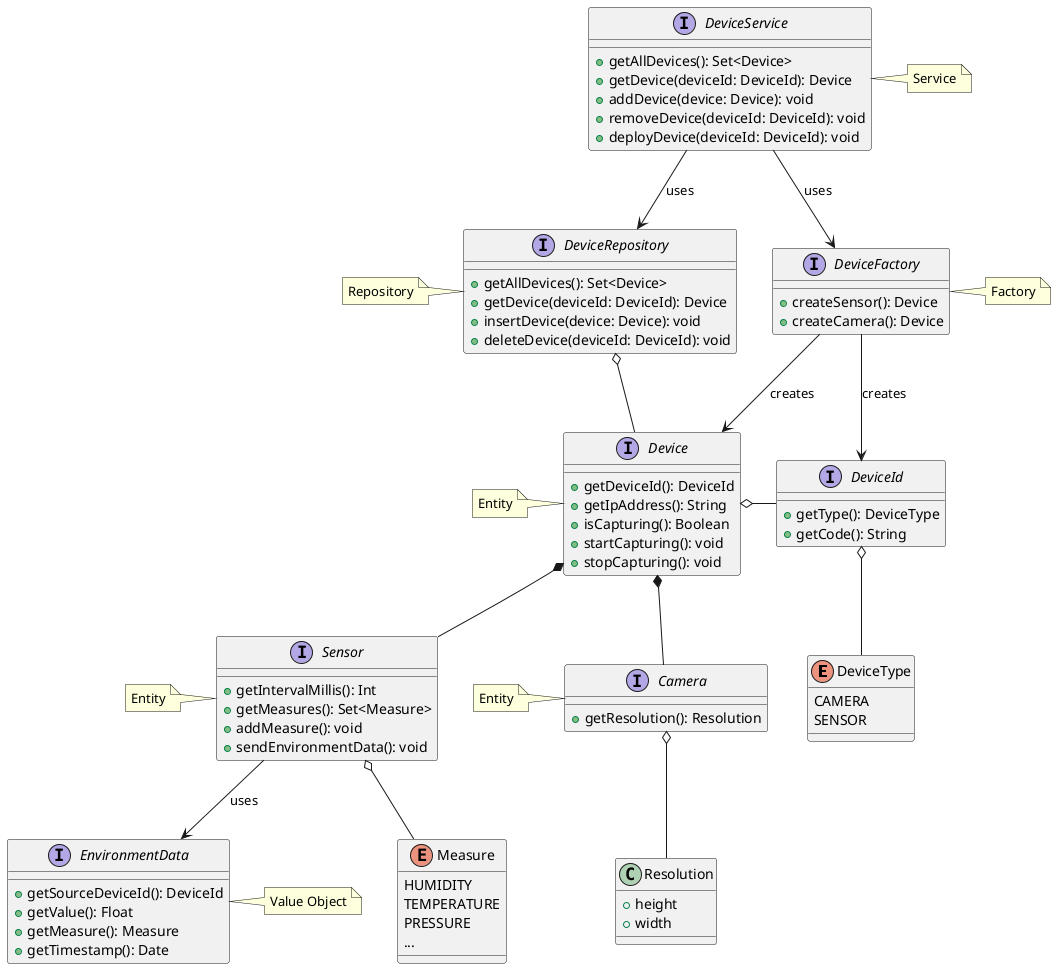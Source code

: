 @startuml

enum DeviceType {
  CAMERA
  SENSOR
}

interface DeviceId {
 + getType(): DeviceType
 + getCode(): String
}
DeviceId o-- DeviceType

interface Device {
 + getDeviceId(): DeviceId
 + getIpAddress(): String
 + isCapturing(): Boolean
 + startCapturing(): void
 + stopCapturing(): void
}
Device o-right- DeviceId
note left: Entity

interface DeviceFactory {
 + createSensor(): Device
 + createCamera(): Device
}
note right: Factory
DeviceFactory --> Device: creates
DeviceFactory --> DeviceId: creates

interface DeviceRepository {
 + getAllDevices(): Set<Device>
 + getDevice(deviceId: DeviceId): Device
 + insertDevice(device: Device): void
 + deleteDevice(deviceId: DeviceId): void
}
note left: Repository
DeviceRepository o-- Device

!startsub DeviceRoot

interface DeviceService {
 + getAllDevices(): Set<Device>
 + getDevice(deviceId: DeviceId): Device
 + addDevice(device: Device): void
 + removeDevice(deviceId: DeviceId): void
 + deployDevice(deviceId: DeviceId): void
}
!endsub DeviceRoot
note right: Service

DeviceService --> DeviceRepository: uses
DeviceService --> DeviceFactory: uses

interface Camera {
 + getResolution(): Resolution
}
note left: Entity
Camera o-- Resolution
Device *-- Camera
Device *-- Sensor

interface Sensor {
 + getIntervalMillis(): Int
 + getMeasures(): Set<Measure>
 + addMeasure(): void
 + sendEnvironmentData(): void
}
note left: Entity
Sensor --> EnvironmentData : uses
Sensor o-- Measure


interface EnvironmentData {
 + getSourceDeviceId(): DeviceId
 + getValue(): Float
 + getMeasure(): Measure
 + getTimestamp(): Date
}

note right: Value Object

class Resolution {
 + height
 + width
}

enum Measure {
 HUMIDITY
 TEMPERATURE
 PRESSURE
 ...
}


@enduml
